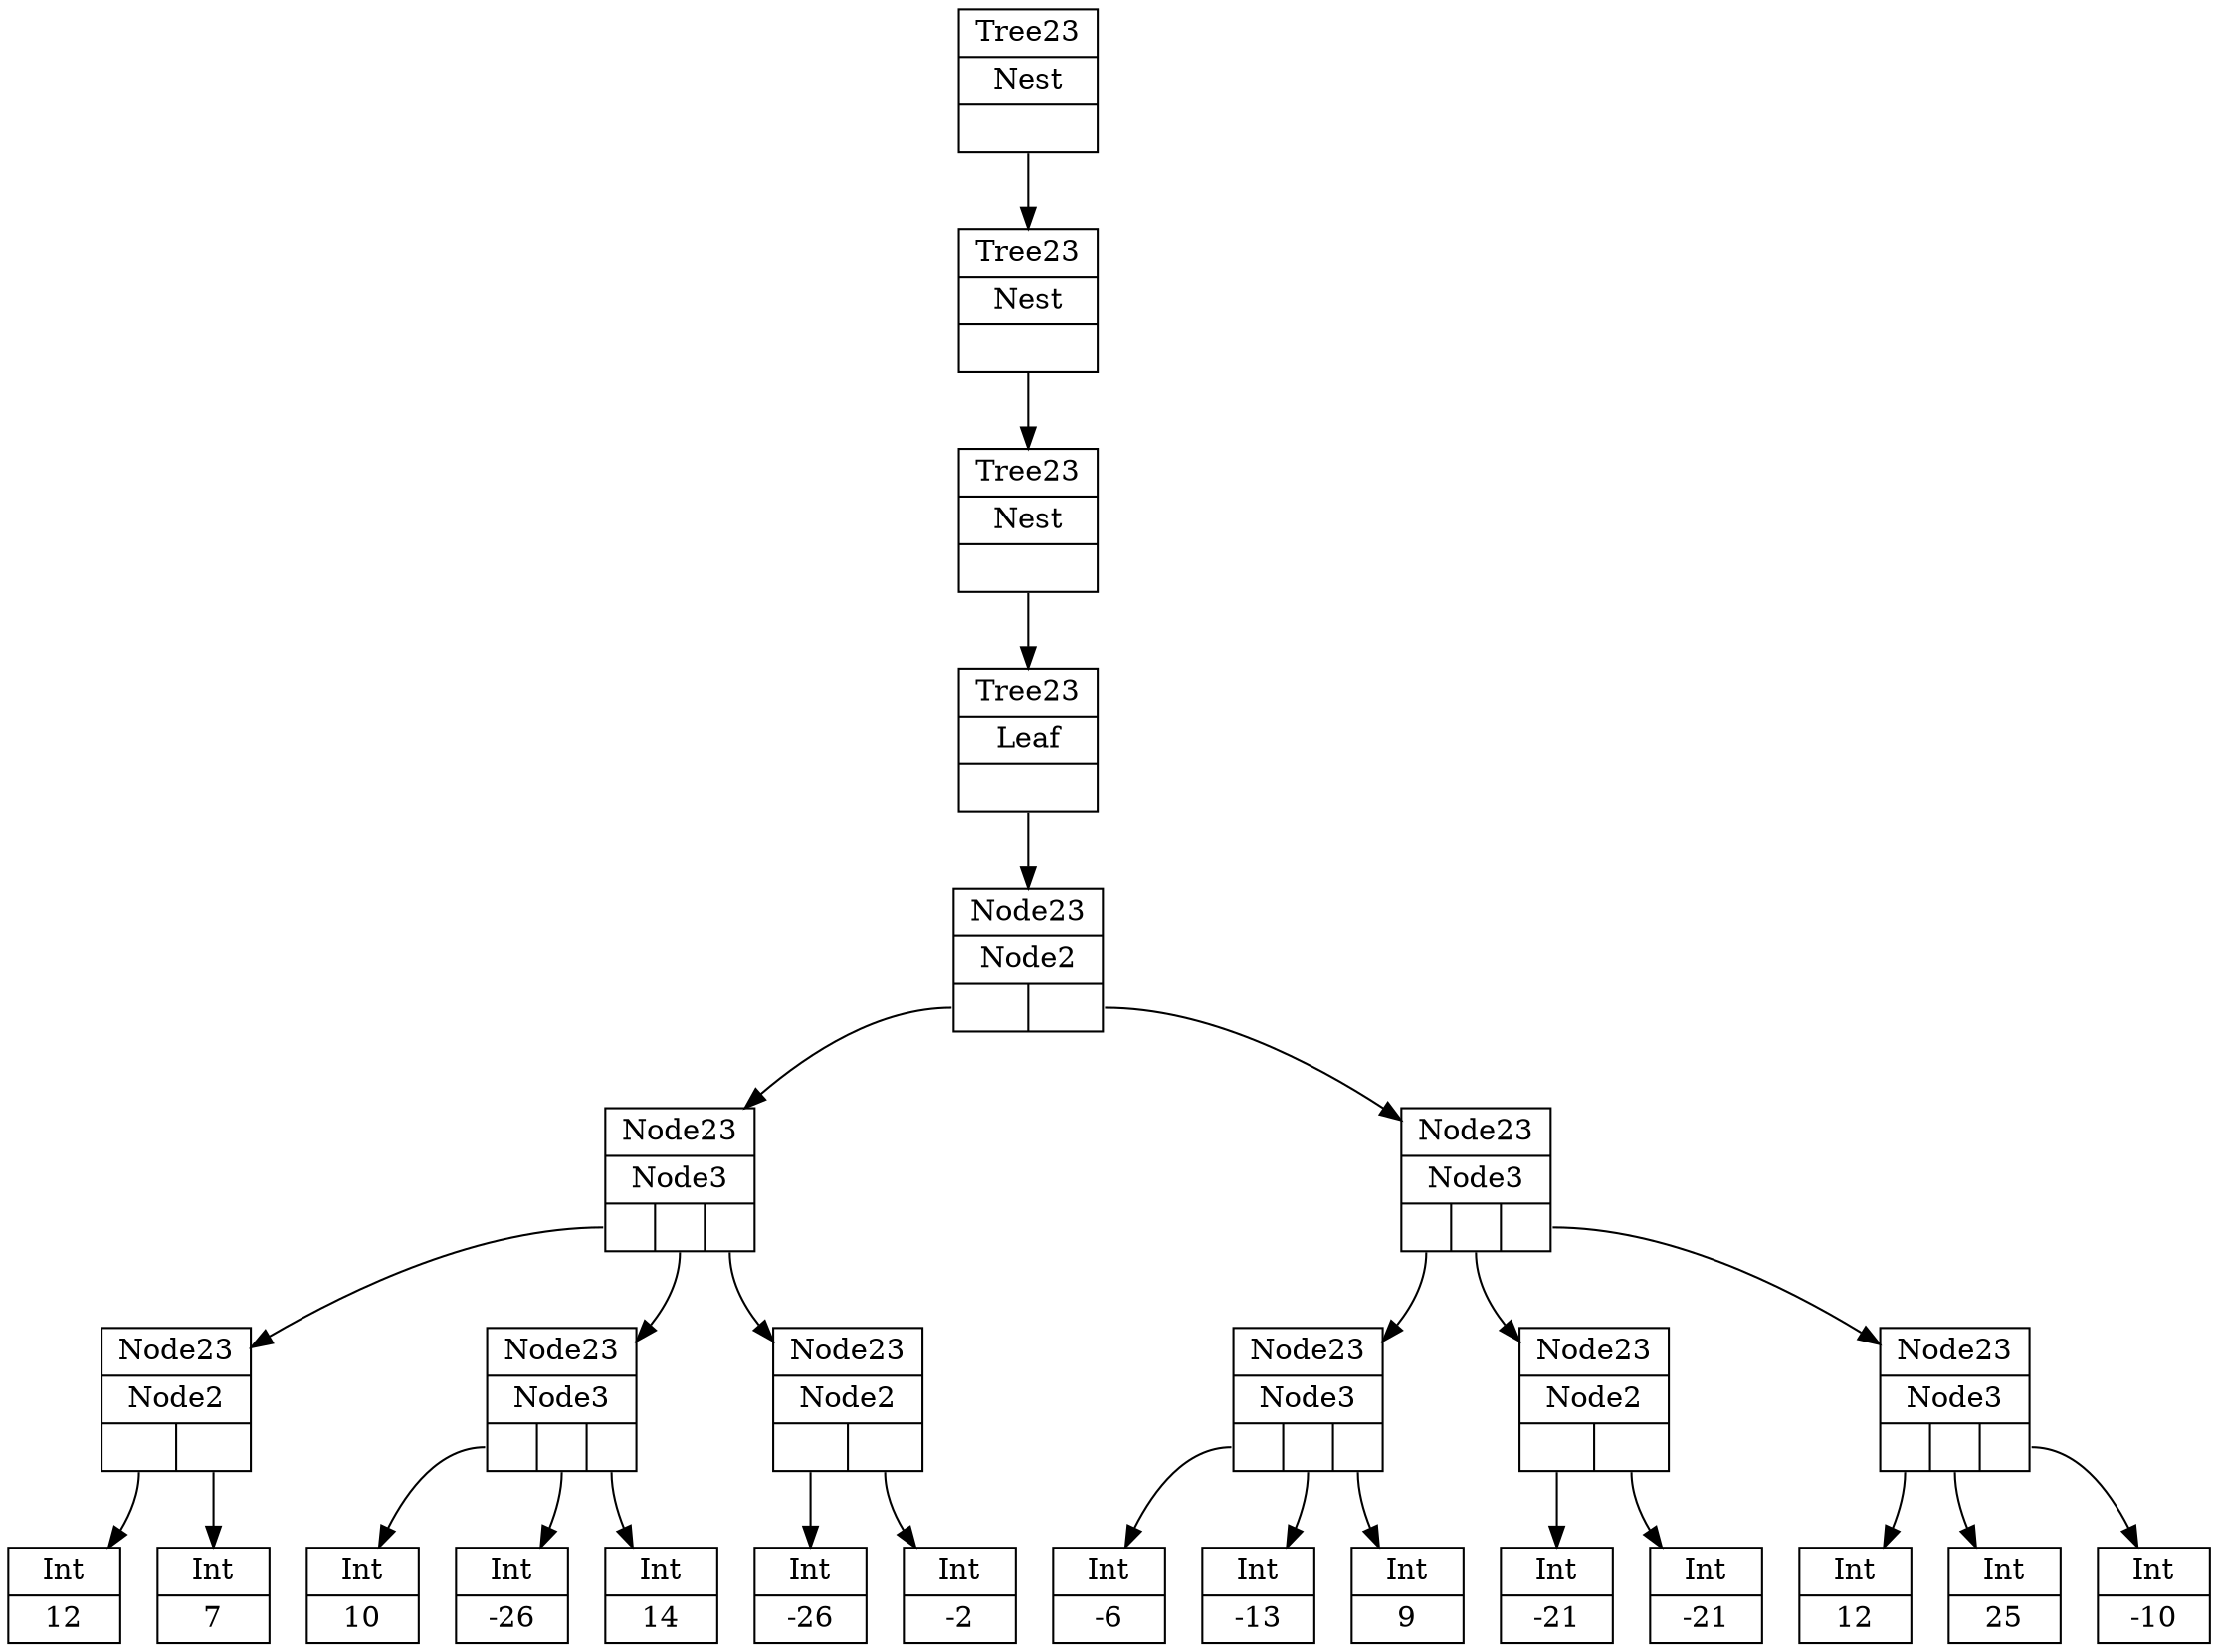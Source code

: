 digraph {
    node [shape=record];
    0 [label="{Int|12}"];
    1 [label="{Int|7}"];
    2 [label="{Node23|Node2|{<0>|<1>}}"];
    2 -> 0 [tailport=0];
    2 -> 1 [tailport=1];
    3 [label="{Int|10}"];
    4 [label="{Int|-26}"];
    5 [label="{Int|14}"];
    6 [label="{Node23|Node3|{<0>|<1>|<2>}}"];
    6 -> 3 [tailport=0];
    6 -> 4 [tailport=1];
    6 -> 5 [tailport=2];
    7 [label="{Int|-26}"];
    8 [label="{Int|-2}"];
    9 [label="{Node23|Node2|{<0>|<1>}}"];
    9 -> 7 [tailport=0];
    9 -> 8 [tailport=1];
    10 [label="{Node23|Node3|{<0>|<1>|<2>}}"];
    10 -> 2 [tailport=0];
    10 -> 6 [tailport=1];
    10 -> 9 [tailport=2];
    11 [label="{Int|-6}"];
    12 [label="{Int|-13}"];
    13 [label="{Int|9}"];
    14 [label="{Node23|Node3|{<0>|<1>|<2>}}"];
    14 -> 11 [tailport=0];
    14 -> 12 [tailport=1];
    14 -> 13 [tailport=2];
    15 [label="{Int|-21}"];
    16 [label="{Int|-21}"];
    17 [label="{Node23|Node2|{<0>|<1>}}"];
    17 -> 15 [tailport=0];
    17 -> 16 [tailport=1];
    18 [label="{Int|12}"];
    19 [label="{Int|25}"];
    20 [label="{Int|-10}"];
    21 [label="{Node23|Node3|{<0>|<1>|<2>}}"];
    21 -> 18 [tailport=0];
    21 -> 19 [tailport=1];
    21 -> 20 [tailport=2];
    22 [label="{Node23|Node3|{<0>|<1>|<2>}}"];
    22 -> 14 [tailport=0];
    22 -> 17 [tailport=1];
    22 -> 21 [tailport=2];
    23 [label="{Node23|Node2|{<0>|<1>}}"];
    23 -> 10 [tailport=0];
    23 -> 22 [tailport=1];
    24 [label="{Tree23|Leaf|{<0>}}"];
    24 -> 23 [tailport=0];
    25 [label="{Tree23|Nest|{<0>}}"];
    25 -> 24 [tailport=0];
    26 [label="{Tree23|Nest|{<0>}}"];
    26 -> 25 [tailport=0];
    27 [label="{Tree23|Nest|{<0>}}"];
    27 -> 26 [tailport=0];
}